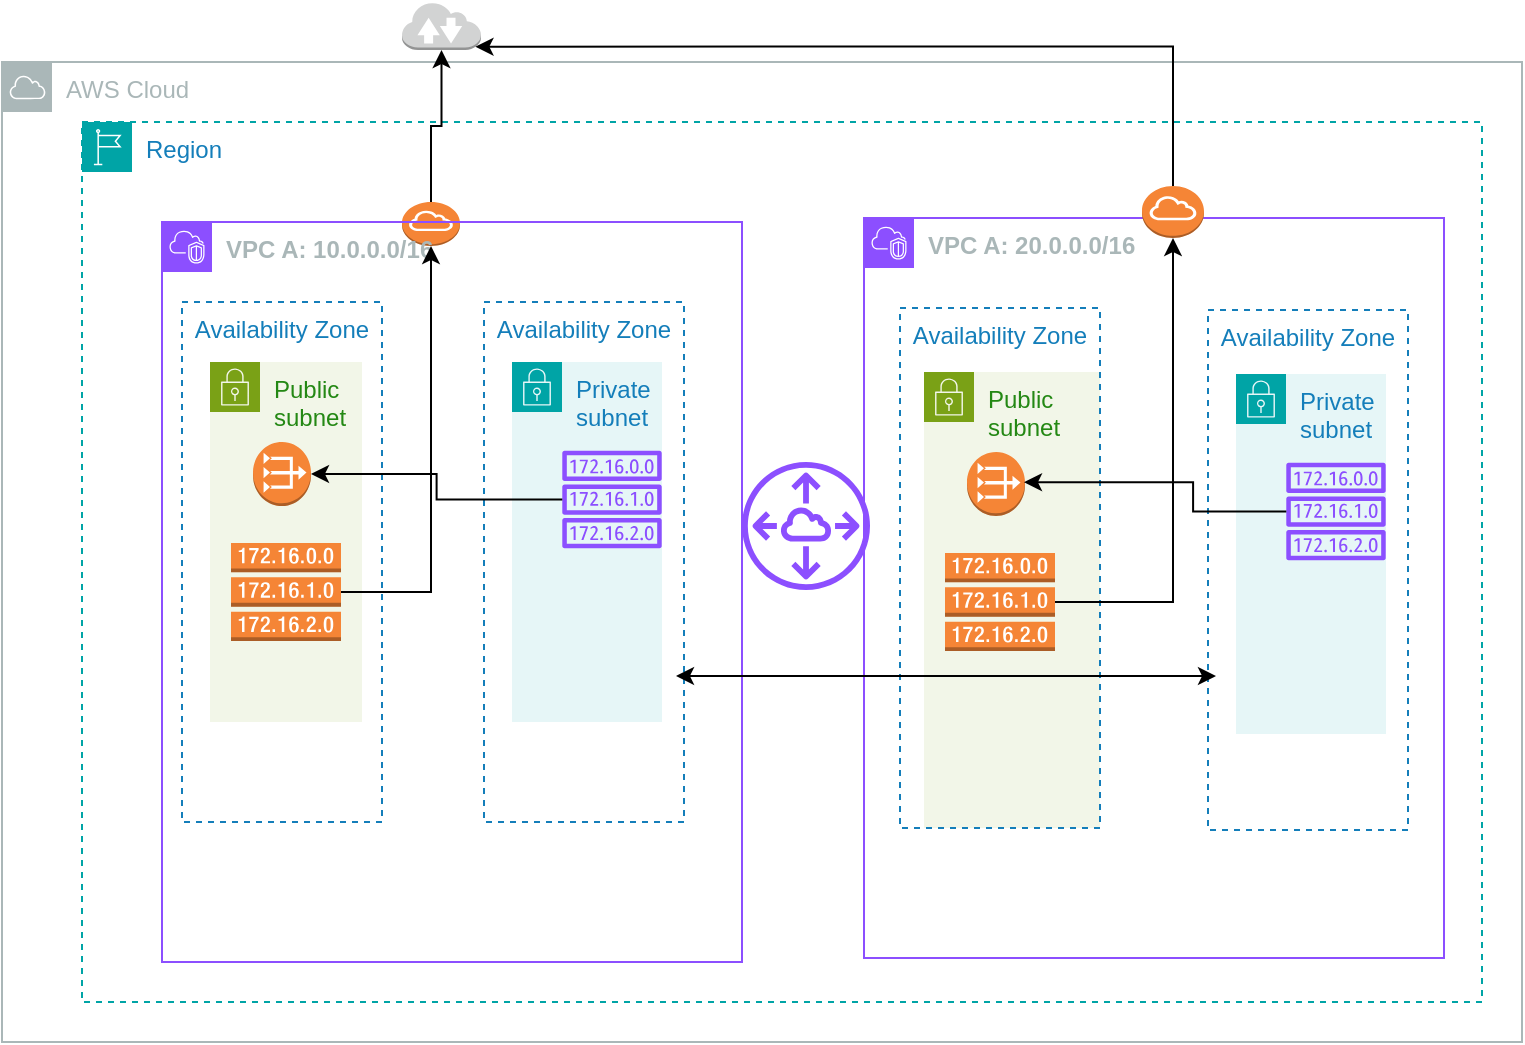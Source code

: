 <mxfile version="24.4.13" type="github">
  <diagram name="Page-1" id="WL3nE8pi2QoeSWRDqS5m">
    <mxGraphModel dx="1050" dy="565" grid="1" gridSize="10" guides="1" tooltips="1" connect="1" arrows="1" fold="1" page="1" pageScale="1" pageWidth="850" pageHeight="1100" math="0" shadow="0">
      <root>
        <mxCell id="0" />
        <mxCell id="1" parent="0" />
        <mxCell id="-VZhMPsQOf_giqE1Pdmf-1" value="AWS Cloud" style="sketch=0;outlineConnect=0;gradientColor=none;html=1;whiteSpace=wrap;fontSize=12;fontStyle=0;shape=mxgraph.aws4.group;grIcon=mxgraph.aws4.group_aws_cloud;strokeColor=#AAB7B8;fillColor=none;verticalAlign=top;align=left;spacingLeft=30;fontColor=#AAB7B8;dashed=0;" vertex="1" parent="1">
          <mxGeometry x="60" y="30" width="760" height="490" as="geometry" />
        </mxCell>
        <mxCell id="-VZhMPsQOf_giqE1Pdmf-2" value="Region" style="points=[[0,0],[0.25,0],[0.5,0],[0.75,0],[1,0],[1,0.25],[1,0.5],[1,0.75],[1,1],[0.75,1],[0.5,1],[0.25,1],[0,1],[0,0.75],[0,0.5],[0,0.25]];outlineConnect=0;gradientColor=none;html=1;whiteSpace=wrap;fontSize=12;fontStyle=0;container=1;pointerEvents=0;collapsible=0;recursiveResize=0;shape=mxgraph.aws4.group;grIcon=mxgraph.aws4.group_region;strokeColor=#00A4A6;fillColor=none;verticalAlign=top;align=left;spacingLeft=30;fontColor=#147EBA;dashed=1;" vertex="1" parent="1">
          <mxGeometry x="100" y="60" width="700" height="440" as="geometry" />
        </mxCell>
        <mxCell id="-VZhMPsQOf_giqE1Pdmf-11" value="" style="outlineConnect=0;dashed=0;verticalLabelPosition=bottom;verticalAlign=top;align=center;html=1;shape=mxgraph.aws3.internet_gateway;fillColor=#F58536;gradientColor=none;" vertex="1" parent="-VZhMPsQOf_giqE1Pdmf-2">
          <mxGeometry x="160" y="40" width="29" height="22" as="geometry" />
        </mxCell>
        <mxCell id="-VZhMPsQOf_giqE1Pdmf-3" value="&lt;b&gt;VPC A: 10.0.0.0/16&lt;/b&gt;" style="points=[[0,0],[0.25,0],[0.5,0],[0.75,0],[1,0],[1,0.25],[1,0.5],[1,0.75],[1,1],[0.75,1],[0.5,1],[0.25,1],[0,1],[0,0.75],[0,0.5],[0,0.25]];outlineConnect=0;gradientColor=none;html=1;whiteSpace=wrap;fontSize=12;fontStyle=0;container=1;pointerEvents=0;collapsible=0;recursiveResize=0;shape=mxgraph.aws4.group;grIcon=mxgraph.aws4.group_vpc2;strokeColor=#8C4FFF;fillColor=none;verticalAlign=top;align=left;spacingLeft=30;fontColor=#AAB7B8;dashed=0;" vertex="1" parent="1">
          <mxGeometry x="140" y="110" width="290" height="370" as="geometry" />
        </mxCell>
        <mxCell id="-VZhMPsQOf_giqE1Pdmf-4" value="Availability Zone" style="fillColor=none;strokeColor=#147EBA;dashed=1;verticalAlign=top;fontStyle=0;fontColor=#147EBA;whiteSpace=wrap;html=1;" vertex="1" parent="1">
          <mxGeometry x="150" y="150" width="100" height="260" as="geometry" />
        </mxCell>
        <mxCell id="-VZhMPsQOf_giqE1Pdmf-7" value="Availability Zone" style="fillColor=none;strokeColor=#147EBA;dashed=1;verticalAlign=top;fontStyle=0;fontColor=#147EBA;whiteSpace=wrap;html=1;" vertex="1" parent="1">
          <mxGeometry x="301" y="150" width="100" height="260" as="geometry" />
        </mxCell>
        <mxCell id="-VZhMPsQOf_giqE1Pdmf-8" value="Public subnet" style="points=[[0,0],[0.25,0],[0.5,0],[0.75,0],[1,0],[1,0.25],[1,0.5],[1,0.75],[1,1],[0.75,1],[0.5,1],[0.25,1],[0,1],[0,0.75],[0,0.5],[0,0.25]];outlineConnect=0;gradientColor=none;html=1;whiteSpace=wrap;fontSize=12;fontStyle=0;container=1;pointerEvents=0;collapsible=0;recursiveResize=0;shape=mxgraph.aws4.group;grIcon=mxgraph.aws4.group_security_group;grStroke=0;strokeColor=#7AA116;fillColor=#F2F6E8;verticalAlign=top;align=left;spacingLeft=30;fontColor=#248814;dashed=0;" vertex="1" parent="1">
          <mxGeometry x="164" y="180" width="76" height="180" as="geometry" />
        </mxCell>
        <mxCell id="-VZhMPsQOf_giqE1Pdmf-12" value="" style="outlineConnect=0;dashed=0;verticalLabelPosition=bottom;verticalAlign=top;align=center;html=1;shape=mxgraph.aws3.vpc_nat_gateway;fillColor=#F58536;gradientColor=none;" vertex="1" parent="-VZhMPsQOf_giqE1Pdmf-8">
          <mxGeometry x="21.5" y="40" width="29" height="32" as="geometry" />
        </mxCell>
        <mxCell id="-VZhMPsQOf_giqE1Pdmf-13" value="" style="outlineConnect=0;dashed=0;verticalLabelPosition=bottom;verticalAlign=top;align=center;html=1;shape=mxgraph.aws3.route_table;fillColor=#F58536;gradientColor=none;" vertex="1" parent="-VZhMPsQOf_giqE1Pdmf-8">
          <mxGeometry x="10.5" y="90.5" width="55" height="49" as="geometry" />
        </mxCell>
        <mxCell id="-VZhMPsQOf_giqE1Pdmf-9" value="Private subnet" style="points=[[0,0],[0.25,0],[0.5,0],[0.75,0],[1,0],[1,0.25],[1,0.5],[1,0.75],[1,1],[0.75,1],[0.5,1],[0.25,1],[0,1],[0,0.75],[0,0.5],[0,0.25]];outlineConnect=0;gradientColor=none;html=1;whiteSpace=wrap;fontSize=12;fontStyle=0;container=1;pointerEvents=0;collapsible=0;recursiveResize=0;shape=mxgraph.aws4.group;grIcon=mxgraph.aws4.group_security_group;grStroke=0;strokeColor=#00A4A6;fillColor=#E6F6F7;verticalAlign=top;align=left;spacingLeft=30;fontColor=#147EBA;dashed=0;" vertex="1" parent="1">
          <mxGeometry x="315" y="180" width="75" height="180" as="geometry" />
        </mxCell>
        <mxCell id="-VZhMPsQOf_giqE1Pdmf-10" value="" style="outlineConnect=0;dashed=0;verticalLabelPosition=bottom;verticalAlign=top;align=center;html=1;shape=mxgraph.aws3.internet_2;fillColor=#D2D3D3;gradientColor=none;" vertex="1" parent="1">
          <mxGeometry x="260" width="39.5" height="24" as="geometry" />
        </mxCell>
        <mxCell id="-VZhMPsQOf_giqE1Pdmf-14" style="edgeStyle=orthogonalEdgeStyle;rounded=0;orthogonalLoop=1;jettySize=auto;html=1;" edge="1" parent="1" source="-VZhMPsQOf_giqE1Pdmf-13" target="-VZhMPsQOf_giqE1Pdmf-11">
          <mxGeometry relative="1" as="geometry" />
        </mxCell>
        <mxCell id="-VZhMPsQOf_giqE1Pdmf-15" value="" style="sketch=0;outlineConnect=0;fontColor=#232F3E;gradientColor=none;fillColor=#8C4FFF;strokeColor=none;dashed=0;verticalLabelPosition=bottom;verticalAlign=top;align=center;html=1;fontSize=12;fontStyle=0;aspect=fixed;pointerEvents=1;shape=mxgraph.aws4.route_table;" vertex="1" parent="1">
          <mxGeometry x="340" y="224.41" width="50" height="48.72" as="geometry" />
        </mxCell>
        <mxCell id="-VZhMPsQOf_giqE1Pdmf-16" style="edgeStyle=orthogonalEdgeStyle;rounded=0;orthogonalLoop=1;jettySize=auto;html=1;entryX=1;entryY=0.5;entryDx=0;entryDy=0;entryPerimeter=0;" edge="1" parent="1" source="-VZhMPsQOf_giqE1Pdmf-15" target="-VZhMPsQOf_giqE1Pdmf-12">
          <mxGeometry relative="1" as="geometry" />
        </mxCell>
        <mxCell id="-VZhMPsQOf_giqE1Pdmf-17" style="edgeStyle=orthogonalEdgeStyle;rounded=0;orthogonalLoop=1;jettySize=auto;html=1;" edge="1" parent="1" source="-VZhMPsQOf_giqE1Pdmf-11" target="-VZhMPsQOf_giqE1Pdmf-10">
          <mxGeometry relative="1" as="geometry" />
        </mxCell>
        <mxCell id="-VZhMPsQOf_giqE1Pdmf-18" value="&lt;b&gt;VPC A: 20.0.0.0/16&lt;/b&gt;" style="points=[[0,0],[0.25,0],[0.5,0],[0.75,0],[1,0],[1,0.25],[1,0.5],[1,0.75],[1,1],[0.75,1],[0.5,1],[0.25,1],[0,1],[0,0.75],[0,0.5],[0,0.25]];outlineConnect=0;gradientColor=none;html=1;whiteSpace=wrap;fontSize=12;fontStyle=0;container=1;pointerEvents=0;collapsible=0;recursiveResize=0;shape=mxgraph.aws4.group;grIcon=mxgraph.aws4.group_vpc2;strokeColor=#8C4FFF;fillColor=none;verticalAlign=top;align=left;spacingLeft=30;fontColor=#AAB7B8;dashed=0;" vertex="1" parent="1">
          <mxGeometry x="491" y="108" width="290" height="370" as="geometry" />
        </mxCell>
        <mxCell id="-VZhMPsQOf_giqE1Pdmf-32" value="" style="outlineConnect=0;dashed=0;verticalLabelPosition=bottom;verticalAlign=top;align=center;html=1;shape=mxgraph.aws3.internet_gateway;fillColor=#F58536;gradientColor=none;" vertex="1" parent="-VZhMPsQOf_giqE1Pdmf-18">
          <mxGeometry x="139" y="-16" width="31" height="26" as="geometry" />
        </mxCell>
        <mxCell id="-VZhMPsQOf_giqE1Pdmf-19" value="Public subnet" style="points=[[0,0],[0.25,0],[0.5,0],[0.75,0],[1,0],[1,0.25],[1,0.5],[1,0.75],[1,1],[0.75,1],[0.5,1],[0.25,1],[0,1],[0,0.75],[0,0.5],[0,0.25]];outlineConnect=0;gradientColor=none;html=1;whiteSpace=wrap;fontSize=12;fontStyle=0;container=1;pointerEvents=0;collapsible=0;recursiveResize=0;shape=mxgraph.aws4.group;grIcon=mxgraph.aws4.group_security_group;grStroke=0;strokeColor=#7AA116;fillColor=#F2F6E8;verticalAlign=top;align=left;spacingLeft=30;fontColor=#248814;dashed=0;" vertex="1" parent="1">
          <mxGeometry x="521" y="185" width="88" height="228" as="geometry" />
        </mxCell>
        <mxCell id="-VZhMPsQOf_giqE1Pdmf-22" value="Availability Zone" style="fillColor=none;strokeColor=#147EBA;dashed=1;verticalAlign=top;fontStyle=0;fontColor=#147EBA;whiteSpace=wrap;html=1;" vertex="1" parent="-VZhMPsQOf_giqE1Pdmf-19">
          <mxGeometry x="-12" y="-32" width="100" height="260" as="geometry" />
        </mxCell>
        <mxCell id="-VZhMPsQOf_giqE1Pdmf-20" value="" style="outlineConnect=0;dashed=0;verticalLabelPosition=bottom;verticalAlign=top;align=center;html=1;shape=mxgraph.aws3.vpc_nat_gateway;fillColor=#F58536;gradientColor=none;" vertex="1" parent="-VZhMPsQOf_giqE1Pdmf-19">
          <mxGeometry x="21.5" y="40" width="29" height="32" as="geometry" />
        </mxCell>
        <mxCell id="-VZhMPsQOf_giqE1Pdmf-21" value="" style="outlineConnect=0;dashed=0;verticalLabelPosition=bottom;verticalAlign=top;align=center;html=1;shape=mxgraph.aws3.route_table;fillColor=#F58536;gradientColor=none;" vertex="1" parent="-VZhMPsQOf_giqE1Pdmf-19">
          <mxGeometry x="10.5" y="90.5" width="55" height="49" as="geometry" />
        </mxCell>
        <mxCell id="-VZhMPsQOf_giqE1Pdmf-23" value="Availability Zone" style="fillColor=none;strokeColor=#147EBA;dashed=1;verticalAlign=top;fontStyle=0;fontColor=#147EBA;whiteSpace=wrap;html=1;" vertex="1" parent="1">
          <mxGeometry x="663" y="154" width="100" height="260" as="geometry" />
        </mxCell>
        <mxCell id="-VZhMPsQOf_giqE1Pdmf-25" value="Private subnet" style="points=[[0,0],[0.25,0],[0.5,0],[0.75,0],[1,0],[1,0.25],[1,0.5],[1,0.75],[1,1],[0.75,1],[0.5,1],[0.25,1],[0,1],[0,0.75],[0,0.5],[0,0.25]];outlineConnect=0;gradientColor=none;html=1;whiteSpace=wrap;fontSize=12;fontStyle=0;container=1;pointerEvents=0;collapsible=0;recursiveResize=0;shape=mxgraph.aws4.group;grIcon=mxgraph.aws4.group_security_group;grStroke=0;strokeColor=#00A4A6;fillColor=#E6F6F7;verticalAlign=top;align=left;spacingLeft=30;fontColor=#147EBA;dashed=0;" vertex="1" parent="1">
          <mxGeometry x="677" y="186" width="75" height="180" as="geometry" />
        </mxCell>
        <mxCell id="-VZhMPsQOf_giqE1Pdmf-26" value="" style="sketch=0;outlineConnect=0;fontColor=#232F3E;gradientColor=none;fillColor=#8C4FFF;strokeColor=none;dashed=0;verticalLabelPosition=bottom;verticalAlign=top;align=center;html=1;fontSize=12;fontStyle=0;aspect=fixed;pointerEvents=1;shape=mxgraph.aws4.route_table;" vertex="1" parent="1">
          <mxGeometry x="702" y="230.41" width="50" height="48.72" as="geometry" />
        </mxCell>
        <mxCell id="-VZhMPsQOf_giqE1Pdmf-27" value="" style="sketch=0;outlineConnect=0;fontColor=#232F3E;gradientColor=none;fillColor=#8C4FFF;strokeColor=none;dashed=0;verticalLabelPosition=bottom;verticalAlign=top;align=center;html=1;fontSize=12;fontStyle=0;aspect=fixed;pointerEvents=1;shape=mxgraph.aws4.peering;" vertex="1" parent="1">
          <mxGeometry x="430" y="230" width="64" height="64" as="geometry" />
        </mxCell>
        <mxCell id="-VZhMPsQOf_giqE1Pdmf-33" style="edgeStyle=orthogonalEdgeStyle;rounded=0;orthogonalLoop=1;jettySize=auto;html=1;entryX=0.62;entryY=0.335;entryDx=0;entryDy=0;entryPerimeter=0;" edge="1" parent="1" source="-VZhMPsQOf_giqE1Pdmf-26" target="-VZhMPsQOf_giqE1Pdmf-22">
          <mxGeometry relative="1" as="geometry" />
        </mxCell>
        <mxCell id="-VZhMPsQOf_giqE1Pdmf-35" style="edgeStyle=orthogonalEdgeStyle;rounded=0;orthogonalLoop=1;jettySize=auto;html=1;entryX=0.5;entryY=1;entryDx=0;entryDy=0;entryPerimeter=0;" edge="1" parent="1" source="-VZhMPsQOf_giqE1Pdmf-21" target="-VZhMPsQOf_giqE1Pdmf-32">
          <mxGeometry relative="1" as="geometry" />
        </mxCell>
        <mxCell id="-VZhMPsQOf_giqE1Pdmf-36" style="edgeStyle=orthogonalEdgeStyle;rounded=0;orthogonalLoop=1;jettySize=auto;html=1;entryX=0.93;entryY=0.93;entryDx=0;entryDy=0;entryPerimeter=0;" edge="1" parent="1" source="-VZhMPsQOf_giqE1Pdmf-32" target="-VZhMPsQOf_giqE1Pdmf-10">
          <mxGeometry relative="1" as="geometry">
            <Array as="points">
              <mxPoint x="646" y="22" />
            </Array>
          </mxGeometry>
        </mxCell>
        <mxCell id="-VZhMPsQOf_giqE1Pdmf-38" value="" style="endArrow=classic;startArrow=classic;html=1;rounded=0;" edge="1" parent="1">
          <mxGeometry width="50" height="50" relative="1" as="geometry">
            <mxPoint x="397" y="337" as="sourcePoint" />
            <mxPoint x="667" y="337" as="targetPoint" />
          </mxGeometry>
        </mxCell>
      </root>
    </mxGraphModel>
  </diagram>
</mxfile>

